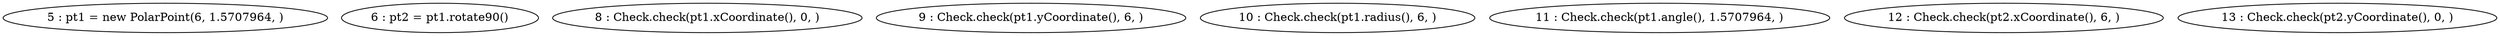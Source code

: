 digraph G {
"5 : pt1 = new PolarPoint(6, 1.5707964, )"
"6 : pt2 = pt1.rotate90()"
"8 : Check.check(pt1.xCoordinate(), 0, )"
"9 : Check.check(pt1.yCoordinate(), 6, )"
"10 : Check.check(pt1.radius(), 6, )"
"11 : Check.check(pt1.angle(), 1.5707964, )"
"12 : Check.check(pt2.xCoordinate(), 6, )"
"13 : Check.check(pt2.yCoordinate(), 0, )"
}